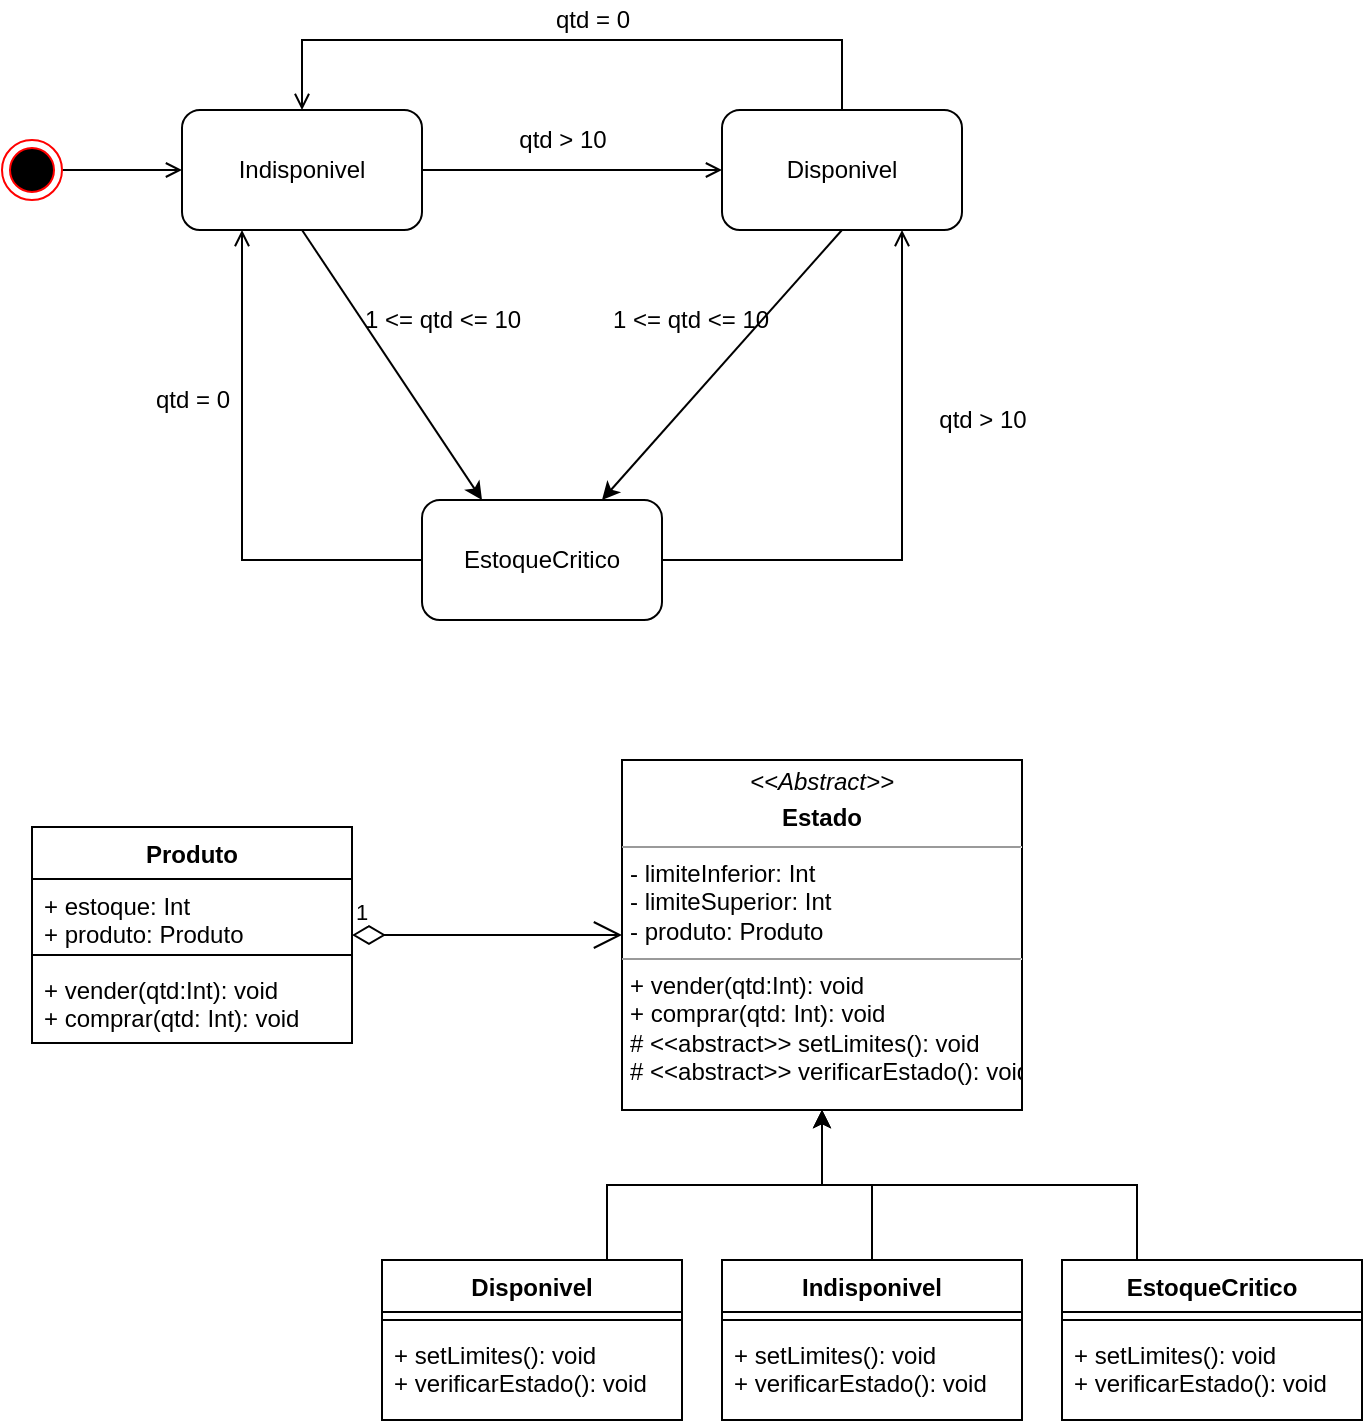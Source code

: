 <mxfile version="16.5.2" type="github">
  <diagram id="C5RBs43oDa-KdzZeNtuy" name="Page-1">
    <mxGraphModel dx="1274" dy="564" grid="1" gridSize="10" guides="1" tooltips="1" connect="1" arrows="1" fold="1" page="1" pageScale="1" pageWidth="827" pageHeight="1169" math="0" shadow="0">
      <root>
        <mxCell id="WIyWlLk6GJQsqaUBKTNV-0" />
        <mxCell id="WIyWlLk6GJQsqaUBKTNV-1" parent="WIyWlLk6GJQsqaUBKTNV-0" />
        <mxCell id="885p48vjxbtUbbOeSSSk-18" value="" style="endArrow=open;shadow=0;strokeWidth=1;rounded=0;endFill=1;edgeStyle=elbowEdgeStyle;elbow=vertical;entryX=0;entryY=0.5;entryDx=0;entryDy=0;exitX=1;exitY=0.5;exitDx=0;exitDy=0;" edge="1" parent="WIyWlLk6GJQsqaUBKTNV-1" source="885p48vjxbtUbbOeSSSk-20" target="885p48vjxbtUbbOeSSSk-21">
          <mxGeometry x="0.5" y="41" relative="1" as="geometry">
            <mxPoint x="170" y="105" as="sourcePoint" />
            <mxPoint x="280" y="109" as="targetPoint" />
            <mxPoint x="-40" y="32" as="offset" />
          </mxGeometry>
        </mxCell>
        <mxCell id="885p48vjxbtUbbOeSSSk-19" value="" style="resizable=0;align=left;verticalAlign=bottom;labelBackgroundColor=none;fontSize=12;" connectable="0" vertex="1" parent="885p48vjxbtUbbOeSSSk-18">
          <mxGeometry x="-1" relative="1" as="geometry">
            <mxPoint y="4" as="offset" />
          </mxGeometry>
        </mxCell>
        <mxCell id="885p48vjxbtUbbOeSSSk-20" value="" style="ellipse;html=1;shape=endState;fillColor=#000000;strokeColor=#ff0000;" vertex="1" parent="WIyWlLk6GJQsqaUBKTNV-1">
          <mxGeometry x="110" y="90" width="30" height="30" as="geometry" />
        </mxCell>
        <mxCell id="885p48vjxbtUbbOeSSSk-21" value="Indisponivel" style="rounded=1;whiteSpace=wrap;html=1;" vertex="1" parent="WIyWlLk6GJQsqaUBKTNV-1">
          <mxGeometry x="200" y="75" width="120" height="60" as="geometry" />
        </mxCell>
        <mxCell id="885p48vjxbtUbbOeSSSk-22" value="EstoqueCritico" style="rounded=1;whiteSpace=wrap;html=1;" vertex="1" parent="WIyWlLk6GJQsqaUBKTNV-1">
          <mxGeometry x="320" y="270" width="120" height="60" as="geometry" />
        </mxCell>
        <mxCell id="885p48vjxbtUbbOeSSSk-23" value="Disponivel" style="rounded=1;whiteSpace=wrap;html=1;" vertex="1" parent="WIyWlLk6GJQsqaUBKTNV-1">
          <mxGeometry x="470" y="75" width="120" height="60" as="geometry" />
        </mxCell>
        <mxCell id="885p48vjxbtUbbOeSSSk-24" value="" style="endArrow=open;shadow=0;strokeWidth=1;rounded=0;endFill=1;edgeStyle=elbowEdgeStyle;elbow=vertical;exitX=1;exitY=0.5;exitDx=0;exitDy=0;entryX=0;entryY=0.5;entryDx=0;entryDy=0;" edge="1" parent="WIyWlLk6GJQsqaUBKTNV-1" source="885p48vjxbtUbbOeSSSk-21" target="885p48vjxbtUbbOeSSSk-23">
          <mxGeometry x="0.5" y="41" relative="1" as="geometry">
            <mxPoint x="260" y="145.0" as="sourcePoint" />
            <mxPoint x="340" y="145" as="targetPoint" />
            <mxPoint x="-40" y="32" as="offset" />
            <Array as="points">
              <mxPoint x="390" y="105" />
            </Array>
          </mxGeometry>
        </mxCell>
        <mxCell id="885p48vjxbtUbbOeSSSk-25" value="" style="resizable=0;align=left;verticalAlign=bottom;labelBackgroundColor=none;fontSize=12;" connectable="0" vertex="1" parent="885p48vjxbtUbbOeSSSk-24">
          <mxGeometry x="-1" relative="1" as="geometry">
            <mxPoint y="4" as="offset" />
          </mxGeometry>
        </mxCell>
        <mxCell id="885p48vjxbtUbbOeSSSk-26" value="qtd &amp;gt; 10" style="text;html=1;align=center;verticalAlign=middle;resizable=0;points=[];autosize=1;strokeColor=none;fillColor=none;" vertex="1" parent="WIyWlLk6GJQsqaUBKTNV-1">
          <mxGeometry x="360" y="80" width="60" height="20" as="geometry" />
        </mxCell>
        <mxCell id="885p48vjxbtUbbOeSSSk-27" value="" style="endArrow=classic;html=1;rounded=0;exitX=0.5;exitY=1;exitDx=0;exitDy=0;entryX=0.25;entryY=0;entryDx=0;entryDy=0;" edge="1" parent="WIyWlLk6GJQsqaUBKTNV-1" source="885p48vjxbtUbbOeSSSk-21" target="885p48vjxbtUbbOeSSSk-22">
          <mxGeometry width="50" height="50" relative="1" as="geometry">
            <mxPoint x="370" y="230" as="sourcePoint" />
            <mxPoint x="420" y="180" as="targetPoint" />
          </mxGeometry>
        </mxCell>
        <mxCell id="885p48vjxbtUbbOeSSSk-28" value="" style="endArrow=open;shadow=0;strokeWidth=1;rounded=0;endFill=1;edgeStyle=elbowEdgeStyle;elbow=vertical;exitX=0.5;exitY=0;exitDx=0;exitDy=0;entryX=0.5;entryY=0;entryDx=0;entryDy=0;" edge="1" parent="WIyWlLk6GJQsqaUBKTNV-1" source="885p48vjxbtUbbOeSSSk-23" target="885p48vjxbtUbbOeSSSk-21">
          <mxGeometry x="0.5" y="41" relative="1" as="geometry">
            <mxPoint x="260" y="-30" as="sourcePoint" />
            <mxPoint x="265" y="60" as="targetPoint" />
            <mxPoint x="-40" y="32" as="offset" />
            <Array as="points">
              <mxPoint x="400" y="40" />
            </Array>
          </mxGeometry>
        </mxCell>
        <mxCell id="885p48vjxbtUbbOeSSSk-29" value="" style="resizable=0;align=left;verticalAlign=bottom;labelBackgroundColor=none;fontSize=12;" connectable="0" vertex="1" parent="885p48vjxbtUbbOeSSSk-28">
          <mxGeometry x="-1" relative="1" as="geometry">
            <mxPoint y="4" as="offset" />
          </mxGeometry>
        </mxCell>
        <mxCell id="885p48vjxbtUbbOeSSSk-30" value="qtd = 0" style="text;html=1;align=center;verticalAlign=middle;resizable=0;points=[];autosize=1;strokeColor=none;fillColor=none;" vertex="1" parent="WIyWlLk6GJQsqaUBKTNV-1">
          <mxGeometry x="380" y="20" width="50" height="20" as="geometry" />
        </mxCell>
        <mxCell id="885p48vjxbtUbbOeSSSk-31" value="" style="endArrow=classic;html=1;rounded=0;exitX=0.5;exitY=1;exitDx=0;exitDy=0;entryX=0.75;entryY=0;entryDx=0;entryDy=0;" edge="1" parent="WIyWlLk6GJQsqaUBKTNV-1" source="885p48vjxbtUbbOeSSSk-23" target="885p48vjxbtUbbOeSSSk-22">
          <mxGeometry width="50" height="50" relative="1" as="geometry">
            <mxPoint x="470" y="170" as="sourcePoint" />
            <mxPoint x="560" y="305" as="targetPoint" />
          </mxGeometry>
        </mxCell>
        <mxCell id="885p48vjxbtUbbOeSSSk-32" value="" style="endArrow=open;shadow=0;strokeWidth=1;rounded=0;endFill=1;edgeStyle=elbowEdgeStyle;elbow=vertical;exitX=1;exitY=0.5;exitDx=0;exitDy=0;entryX=0.75;entryY=1;entryDx=0;entryDy=0;" edge="1" parent="WIyWlLk6GJQsqaUBKTNV-1" source="885p48vjxbtUbbOeSSSk-22" target="885p48vjxbtUbbOeSSSk-23">
          <mxGeometry x="0.5" y="41" relative="1" as="geometry">
            <mxPoint x="330" y="115" as="sourcePoint" />
            <mxPoint x="480" y="115" as="targetPoint" />
            <mxPoint x="-40" y="32" as="offset" />
            <Array as="points">
              <mxPoint x="500" y="300" />
            </Array>
          </mxGeometry>
        </mxCell>
        <mxCell id="885p48vjxbtUbbOeSSSk-33" value="" style="resizable=0;align=left;verticalAlign=bottom;labelBackgroundColor=none;fontSize=12;" connectable="0" vertex="1" parent="885p48vjxbtUbbOeSSSk-32">
          <mxGeometry x="-1" relative="1" as="geometry">
            <mxPoint y="4" as="offset" />
          </mxGeometry>
        </mxCell>
        <mxCell id="885p48vjxbtUbbOeSSSk-34" value="" style="endArrow=open;shadow=0;strokeWidth=1;rounded=0;endFill=1;edgeStyle=elbowEdgeStyle;elbow=vertical;exitX=0;exitY=0.5;exitDx=0;exitDy=0;entryX=0.25;entryY=1;entryDx=0;entryDy=0;" edge="1" parent="WIyWlLk6GJQsqaUBKTNV-1" source="885p48vjxbtUbbOeSSSk-22" target="885p48vjxbtUbbOeSSSk-21">
          <mxGeometry x="0.5" y="41" relative="1" as="geometry">
            <mxPoint x="130" y="300" as="sourcePoint" />
            <mxPoint x="250" y="135" as="targetPoint" />
            <mxPoint x="-40" y="32" as="offset" />
            <Array as="points">
              <mxPoint x="280" y="300" />
            </Array>
          </mxGeometry>
        </mxCell>
        <mxCell id="885p48vjxbtUbbOeSSSk-35" value="" style="resizable=0;align=left;verticalAlign=bottom;labelBackgroundColor=none;fontSize=12;" connectable="0" vertex="1" parent="885p48vjxbtUbbOeSSSk-34">
          <mxGeometry x="-1" relative="1" as="geometry">
            <mxPoint y="-6" as="offset" />
          </mxGeometry>
        </mxCell>
        <mxCell id="885p48vjxbtUbbOeSSSk-36" value="qtd = 0" style="text;html=1;align=center;verticalAlign=middle;resizable=0;points=[];autosize=1;strokeColor=none;fillColor=none;" vertex="1" parent="WIyWlLk6GJQsqaUBKTNV-1">
          <mxGeometry x="180" y="210" width="50" height="20" as="geometry" />
        </mxCell>
        <mxCell id="885p48vjxbtUbbOeSSSk-39" value="qtd &amp;gt; 10" style="text;html=1;align=center;verticalAlign=middle;resizable=0;points=[];autosize=1;strokeColor=none;fillColor=none;" vertex="1" parent="WIyWlLk6GJQsqaUBKTNV-1">
          <mxGeometry x="570" y="220" width="60" height="20" as="geometry" />
        </mxCell>
        <mxCell id="885p48vjxbtUbbOeSSSk-40" value="1 &amp;lt;= qtd &amp;lt;= 10" style="text;html=1;align=center;verticalAlign=middle;resizable=0;points=[];autosize=1;strokeColor=none;fillColor=none;" vertex="1" parent="WIyWlLk6GJQsqaUBKTNV-1">
          <mxGeometry x="285" y="170" width="90" height="20" as="geometry" />
        </mxCell>
        <mxCell id="885p48vjxbtUbbOeSSSk-41" value="1 &amp;lt;= qtd &amp;lt;= 10" style="text;html=1;align=center;verticalAlign=middle;resizable=0;points=[];autosize=1;strokeColor=none;fillColor=none;" vertex="1" parent="WIyWlLk6GJQsqaUBKTNV-1">
          <mxGeometry x="409" y="170" width="90" height="20" as="geometry" />
        </mxCell>
        <mxCell id="885p48vjxbtUbbOeSSSk-56" style="edgeStyle=orthogonalEdgeStyle;rounded=0;orthogonalLoop=1;jettySize=auto;html=1;exitX=0.5;exitY=0;exitDx=0;exitDy=0;" edge="1" parent="WIyWlLk6GJQsqaUBKTNV-1" source="885p48vjxbtUbbOeSSSk-42" target="885p48vjxbtUbbOeSSSk-46">
          <mxGeometry relative="1" as="geometry" />
        </mxCell>
        <mxCell id="885p48vjxbtUbbOeSSSk-42" value="Indisponivel" style="swimlane;fontStyle=1;align=center;verticalAlign=top;childLayout=stackLayout;horizontal=1;startSize=26;horizontalStack=0;resizeParent=1;resizeParentMax=0;resizeLast=0;collapsible=1;marginBottom=0;" vertex="1" parent="WIyWlLk6GJQsqaUBKTNV-1">
          <mxGeometry x="470" y="650" width="150" height="80" as="geometry" />
        </mxCell>
        <mxCell id="885p48vjxbtUbbOeSSSk-44" value="" style="line;strokeWidth=1;fillColor=none;align=left;verticalAlign=middle;spacingTop=-1;spacingLeft=3;spacingRight=3;rotatable=0;labelPosition=right;points=[];portConstraint=eastwest;" vertex="1" parent="885p48vjxbtUbbOeSSSk-42">
          <mxGeometry y="26" width="150" height="8" as="geometry" />
        </mxCell>
        <mxCell id="885p48vjxbtUbbOeSSSk-45" value="+ setLimites(): void&#xa;+ verificarEstado(): void" style="text;strokeColor=none;fillColor=none;align=left;verticalAlign=top;spacingLeft=4;spacingRight=4;overflow=hidden;rotatable=0;points=[[0,0.5],[1,0.5]];portConstraint=eastwest;" vertex="1" parent="885p48vjxbtUbbOeSSSk-42">
          <mxGeometry y="34" width="150" height="46" as="geometry" />
        </mxCell>
        <mxCell id="885p48vjxbtUbbOeSSSk-46" value="&lt;p style=&quot;margin: 0px ; margin-top: 4px ; text-align: center&quot;&gt;&lt;i&gt;&amp;lt;&amp;lt;Abstract&amp;gt;&amp;gt;&lt;/i&gt;&lt;/p&gt;&lt;p style=&quot;margin: 0px ; margin-top: 4px ; text-align: center&quot;&gt;&lt;b&gt;Estado&lt;/b&gt;&lt;br&gt;&lt;b&gt;&lt;/b&gt;&lt;/p&gt;&lt;hr size=&quot;1&quot;&gt;&lt;p style=&quot;margin: 0px ; margin-left: 4px&quot;&gt;- limiteInferior: Int&lt;br&gt;- limiteSuperior: Int&lt;/p&gt;&lt;p style=&quot;margin: 0px ; margin-left: 4px&quot;&gt;- produto: Produto&lt;/p&gt;&lt;hr size=&quot;1&quot;&gt;&lt;p style=&quot;margin: 0px ; margin-left: 4px&quot;&gt;+ vender(qtd:Int): void&lt;br&gt;+ comprar(qtd: Int): void&lt;/p&gt;&lt;p style=&quot;margin: 0px ; margin-left: 4px&quot;&gt;# &amp;lt;&amp;lt;abstract&amp;gt;&amp;gt; setLimites(): void&lt;/p&gt;&lt;p style=&quot;margin: 0px ; margin-left: 4px&quot;&gt;# &amp;lt;&amp;lt;abstract&amp;gt;&amp;gt; verificarEstado(): void&lt;/p&gt;" style="verticalAlign=top;align=left;overflow=fill;fontSize=12;fontFamily=Helvetica;html=1;" vertex="1" parent="WIyWlLk6GJQsqaUBKTNV-1">
          <mxGeometry x="420" y="400" width="200" height="175" as="geometry" />
        </mxCell>
        <mxCell id="885p48vjxbtUbbOeSSSk-54" style="edgeStyle=orthogonalEdgeStyle;rounded=0;orthogonalLoop=1;jettySize=auto;html=1;exitX=0.75;exitY=0;exitDx=0;exitDy=0;entryX=0.5;entryY=1;entryDx=0;entryDy=0;" edge="1" parent="WIyWlLk6GJQsqaUBKTNV-1" source="885p48vjxbtUbbOeSSSk-48" target="885p48vjxbtUbbOeSSSk-46">
          <mxGeometry relative="1" as="geometry" />
        </mxCell>
        <mxCell id="885p48vjxbtUbbOeSSSk-48" value="Disponivel" style="swimlane;fontStyle=1;align=center;verticalAlign=top;childLayout=stackLayout;horizontal=1;startSize=26;horizontalStack=0;resizeParent=1;resizeParentMax=0;resizeLast=0;collapsible=1;marginBottom=0;" vertex="1" parent="WIyWlLk6GJQsqaUBKTNV-1">
          <mxGeometry x="300" y="650" width="150" height="80" as="geometry" />
        </mxCell>
        <mxCell id="885p48vjxbtUbbOeSSSk-49" value="" style="line;strokeWidth=1;fillColor=none;align=left;verticalAlign=middle;spacingTop=-1;spacingLeft=3;spacingRight=3;rotatable=0;labelPosition=right;points=[];portConstraint=eastwest;" vertex="1" parent="885p48vjxbtUbbOeSSSk-48">
          <mxGeometry y="26" width="150" height="8" as="geometry" />
        </mxCell>
        <mxCell id="885p48vjxbtUbbOeSSSk-50" value="+ setLimites(): void&#xa;+ verificarEstado(): void" style="text;strokeColor=none;fillColor=none;align=left;verticalAlign=top;spacingLeft=4;spacingRight=4;overflow=hidden;rotatable=0;points=[[0,0.5],[1,0.5]];portConstraint=eastwest;" vertex="1" parent="885p48vjxbtUbbOeSSSk-48">
          <mxGeometry y="34" width="150" height="46" as="geometry" />
        </mxCell>
        <mxCell id="885p48vjxbtUbbOeSSSk-55" style="edgeStyle=orthogonalEdgeStyle;rounded=0;orthogonalLoop=1;jettySize=auto;html=1;exitX=0.25;exitY=0;exitDx=0;exitDy=0;entryX=0.5;entryY=1;entryDx=0;entryDy=0;" edge="1" parent="WIyWlLk6GJQsqaUBKTNV-1" source="885p48vjxbtUbbOeSSSk-51" target="885p48vjxbtUbbOeSSSk-46">
          <mxGeometry relative="1" as="geometry" />
        </mxCell>
        <mxCell id="885p48vjxbtUbbOeSSSk-51" value="EstoqueCritico" style="swimlane;fontStyle=1;align=center;verticalAlign=top;childLayout=stackLayout;horizontal=1;startSize=26;horizontalStack=0;resizeParent=1;resizeParentMax=0;resizeLast=0;collapsible=1;marginBottom=0;" vertex="1" parent="WIyWlLk6GJQsqaUBKTNV-1">
          <mxGeometry x="640" y="650" width="150" height="80" as="geometry" />
        </mxCell>
        <mxCell id="885p48vjxbtUbbOeSSSk-52" value="" style="line;strokeWidth=1;fillColor=none;align=left;verticalAlign=middle;spacingTop=-1;spacingLeft=3;spacingRight=3;rotatable=0;labelPosition=right;points=[];portConstraint=eastwest;" vertex="1" parent="885p48vjxbtUbbOeSSSk-51">
          <mxGeometry y="26" width="150" height="8" as="geometry" />
        </mxCell>
        <mxCell id="885p48vjxbtUbbOeSSSk-53" value="+ setLimites(): void&#xa;+ verificarEstado(): void" style="text;strokeColor=none;fillColor=none;align=left;verticalAlign=top;spacingLeft=4;spacingRight=4;overflow=hidden;rotatable=0;points=[[0,0.5],[1,0.5]];portConstraint=eastwest;" vertex="1" parent="885p48vjxbtUbbOeSSSk-51">
          <mxGeometry y="34" width="150" height="46" as="geometry" />
        </mxCell>
        <mxCell id="885p48vjxbtUbbOeSSSk-57" value="Produto" style="swimlane;fontStyle=1;align=center;verticalAlign=top;childLayout=stackLayout;horizontal=1;startSize=26;horizontalStack=0;resizeParent=1;resizeParentMax=0;resizeLast=0;collapsible=1;marginBottom=0;" vertex="1" parent="WIyWlLk6GJQsqaUBKTNV-1">
          <mxGeometry x="125" y="433.5" width="160" height="108" as="geometry" />
        </mxCell>
        <mxCell id="885p48vjxbtUbbOeSSSk-58" value="+ estoque: Int&#xa;+ produto: Produto&#xa;" style="text;strokeColor=none;fillColor=none;align=left;verticalAlign=top;spacingLeft=4;spacingRight=4;overflow=hidden;rotatable=0;points=[[0,0.5],[1,0.5]];portConstraint=eastwest;" vertex="1" parent="885p48vjxbtUbbOeSSSk-57">
          <mxGeometry y="26" width="160" height="34" as="geometry" />
        </mxCell>
        <mxCell id="885p48vjxbtUbbOeSSSk-59" value="" style="line;strokeWidth=1;fillColor=none;align=left;verticalAlign=middle;spacingTop=-1;spacingLeft=3;spacingRight=3;rotatable=0;labelPosition=right;points=[];portConstraint=eastwest;" vertex="1" parent="885p48vjxbtUbbOeSSSk-57">
          <mxGeometry y="60" width="160" height="8" as="geometry" />
        </mxCell>
        <mxCell id="885p48vjxbtUbbOeSSSk-60" value="+ vender(qtd:Int): void&#xa;+ comprar(qtd: Int): void" style="text;strokeColor=none;fillColor=none;align=left;verticalAlign=top;spacingLeft=4;spacingRight=4;overflow=hidden;rotatable=0;points=[[0,0.5],[1,0.5]];portConstraint=eastwest;" vertex="1" parent="885p48vjxbtUbbOeSSSk-57">
          <mxGeometry y="68" width="160" height="40" as="geometry" />
        </mxCell>
        <mxCell id="885p48vjxbtUbbOeSSSk-61" value="1" style="endArrow=open;html=1;endSize=12;startArrow=diamondThin;startSize=14;startFill=0;edgeStyle=orthogonalEdgeStyle;align=left;verticalAlign=bottom;rounded=0;exitX=1;exitY=0.5;exitDx=0;exitDy=0;entryX=0;entryY=0.5;entryDx=0;entryDy=0;" edge="1" parent="WIyWlLk6GJQsqaUBKTNV-1" source="885p48vjxbtUbbOeSSSk-57" target="885p48vjxbtUbbOeSSSk-46">
          <mxGeometry x="-1" y="3" relative="1" as="geometry">
            <mxPoint x="540" y="550" as="sourcePoint" />
            <mxPoint x="390" y="494" as="targetPoint" />
          </mxGeometry>
        </mxCell>
      </root>
    </mxGraphModel>
  </diagram>
</mxfile>
